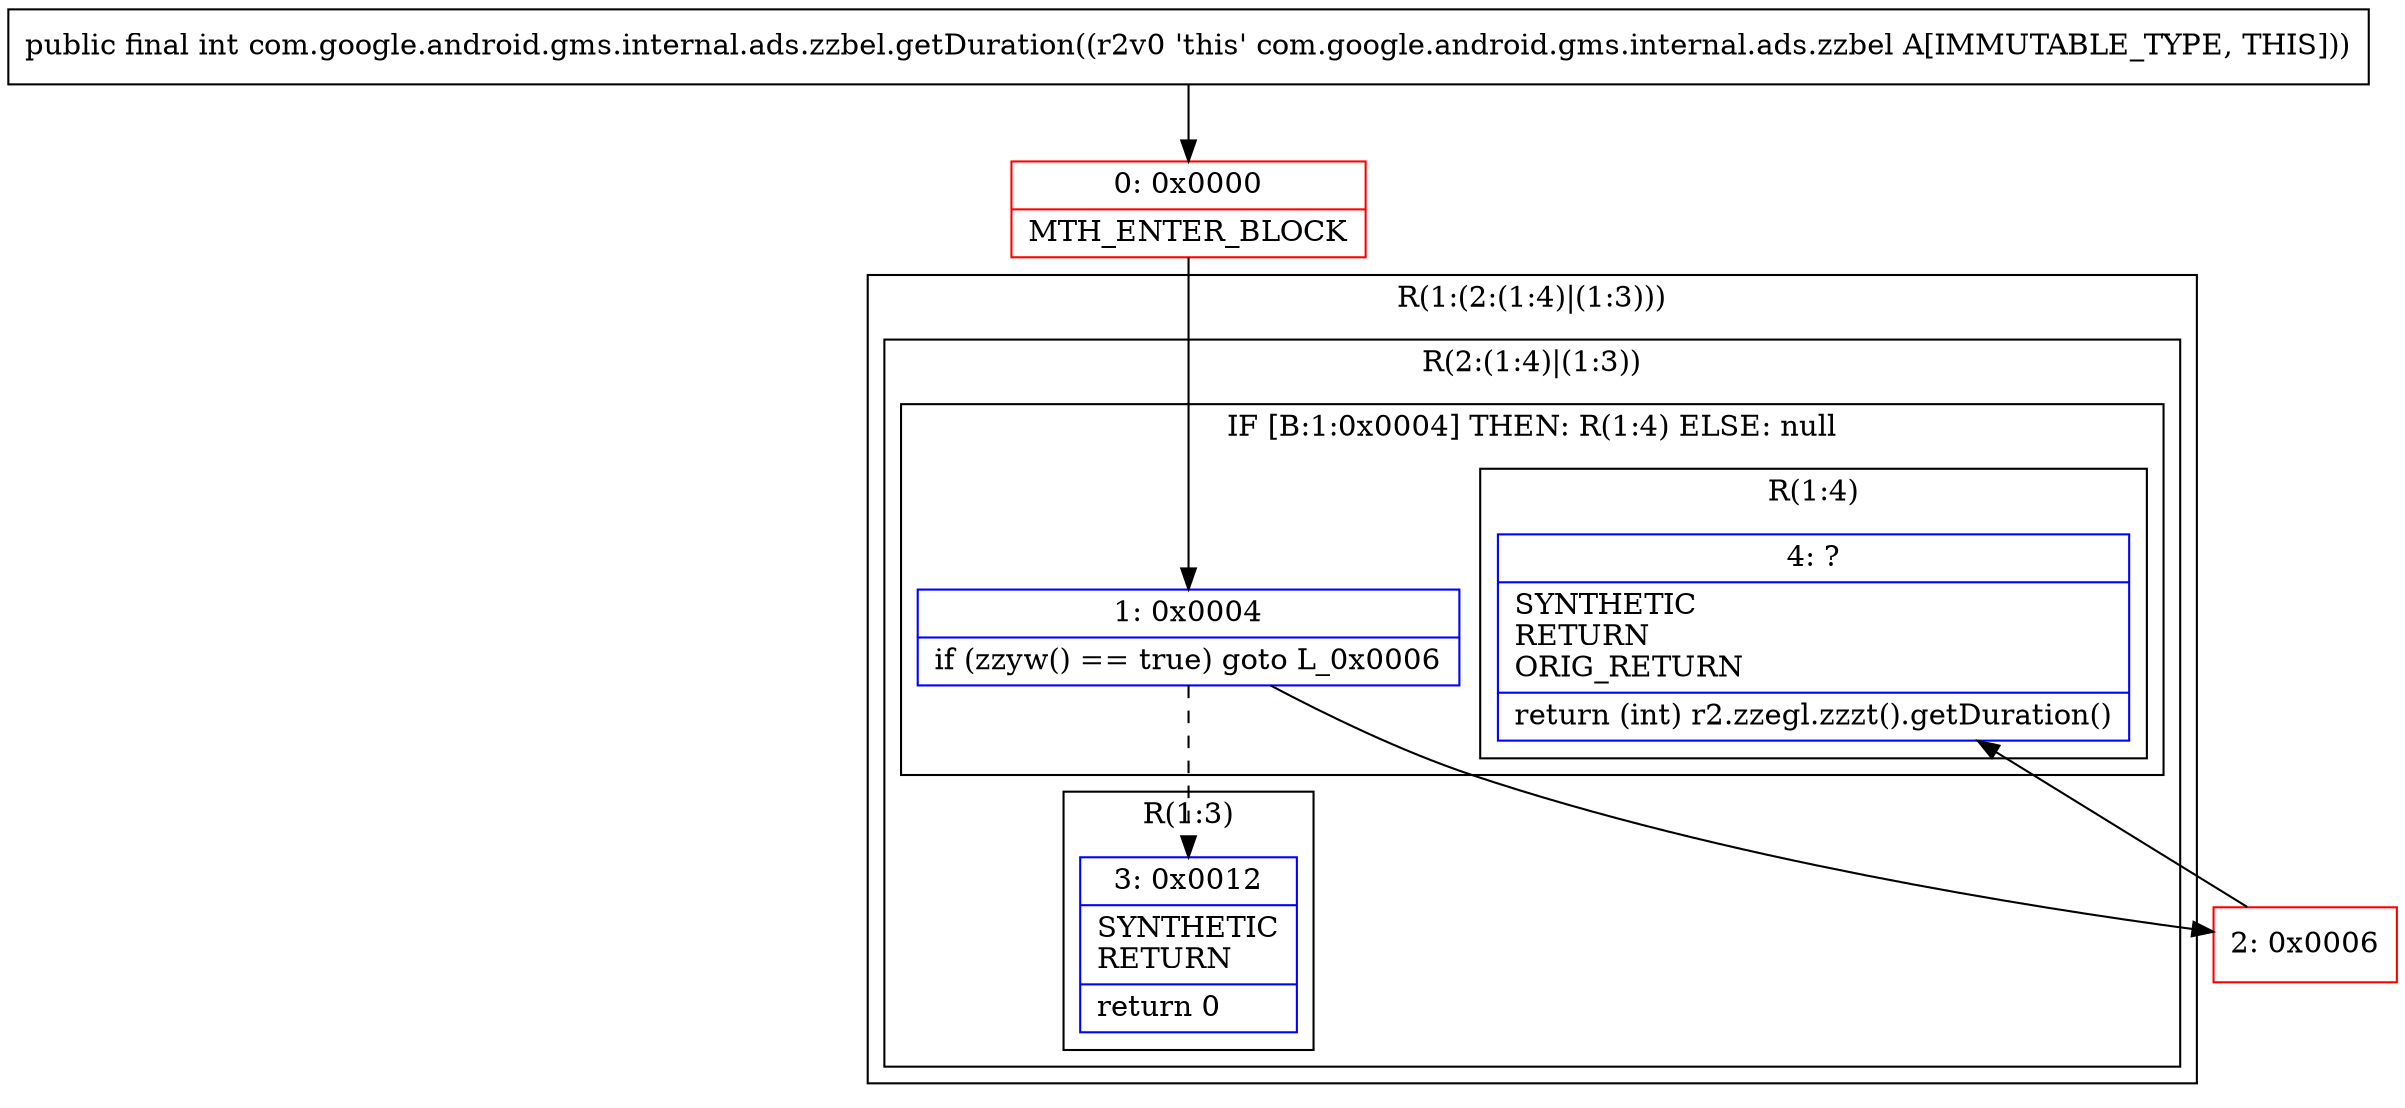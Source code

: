 digraph "CFG forcom.google.android.gms.internal.ads.zzbel.getDuration()I" {
subgraph cluster_Region_1765038478 {
label = "R(1:(2:(1:4)|(1:3)))";
node [shape=record,color=blue];
subgraph cluster_Region_1381325817 {
label = "R(2:(1:4)|(1:3))";
node [shape=record,color=blue];
subgraph cluster_IfRegion_1370912642 {
label = "IF [B:1:0x0004] THEN: R(1:4) ELSE: null";
node [shape=record,color=blue];
Node_1 [shape=record,label="{1\:\ 0x0004|if (zzyw() == true) goto L_0x0006\l}"];
subgraph cluster_Region_1880918638 {
label = "R(1:4)";
node [shape=record,color=blue];
Node_4 [shape=record,label="{4\:\ ?|SYNTHETIC\lRETURN\lORIG_RETURN\l|return (int) r2.zzegl.zzzt().getDuration()\l}"];
}
}
subgraph cluster_Region_992957898 {
label = "R(1:3)";
node [shape=record,color=blue];
Node_3 [shape=record,label="{3\:\ 0x0012|SYNTHETIC\lRETURN\l|return 0\l}"];
}
}
}
Node_0 [shape=record,color=red,label="{0\:\ 0x0000|MTH_ENTER_BLOCK\l}"];
Node_2 [shape=record,color=red,label="{2\:\ 0x0006}"];
MethodNode[shape=record,label="{public final int com.google.android.gms.internal.ads.zzbel.getDuration((r2v0 'this' com.google.android.gms.internal.ads.zzbel A[IMMUTABLE_TYPE, THIS])) }"];
MethodNode -> Node_0;
Node_1 -> Node_2;
Node_1 -> Node_3[style=dashed];
Node_0 -> Node_1;
Node_2 -> Node_4;
}

